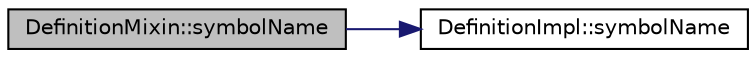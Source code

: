 digraph "DefinitionMixin::symbolName"
{
 // LATEX_PDF_SIZE
  edge [fontname="Helvetica",fontsize="10",labelfontname="Helvetica",labelfontsize="10"];
  node [fontname="Helvetica",fontsize="10",shape=record];
  rankdir="LR";
  Node1 [label="DefinitionMixin::symbolName",height=0.2,width=0.4,color="black", fillcolor="grey75", style="filled", fontcolor="black",tooltip=" "];
  Node1 -> Node2 [color="midnightblue",fontsize="10",style="solid",fontname="Helvetica"];
  Node2 [label="DefinitionImpl::symbolName",height=0.2,width=0.4,color="black", fillcolor="white", style="filled",URL="$classDefinitionImpl.html#a5a924b79bfc06f3d12eeab5fb35168b6",tooltip=" "];
}
